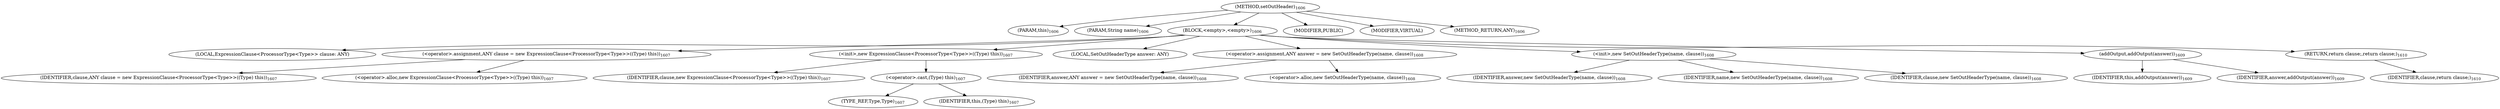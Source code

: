 digraph "setOutHeader" {  
"2879" [label = <(METHOD,setOutHeader)<SUB>1606</SUB>> ]
"423" [label = <(PARAM,this)<SUB>1606</SUB>> ]
"2880" [label = <(PARAM,String name)<SUB>1606</SUB>> ]
"2881" [label = <(BLOCK,&lt;empty&gt;,&lt;empty&gt;)<SUB>1606</SUB>> ]
"425" [label = <(LOCAL,ExpressionClause&lt;ProcessorType&lt;Type&gt;&gt; clause: ANY)> ]
"2882" [label = <(&lt;operator&gt;.assignment,ANY clause = new ExpressionClause&lt;ProcessorType&lt;Type&gt;&gt;((Type) this))<SUB>1607</SUB>> ]
"2883" [label = <(IDENTIFIER,clause,ANY clause = new ExpressionClause&lt;ProcessorType&lt;Type&gt;&gt;((Type) this))<SUB>1607</SUB>> ]
"2884" [label = <(&lt;operator&gt;.alloc,new ExpressionClause&lt;ProcessorType&lt;Type&gt;&gt;((Type) this))<SUB>1607</SUB>> ]
"2885" [label = <(&lt;init&gt;,new ExpressionClause&lt;ProcessorType&lt;Type&gt;&gt;((Type) this))<SUB>1607</SUB>> ]
"424" [label = <(IDENTIFIER,clause,new ExpressionClause&lt;ProcessorType&lt;Type&gt;&gt;((Type) this))<SUB>1607</SUB>> ]
"2886" [label = <(&lt;operator&gt;.cast,(Type) this)<SUB>1607</SUB>> ]
"2887" [label = <(TYPE_REF,Type,Type)<SUB>1607</SUB>> ]
"422" [label = <(IDENTIFIER,this,(Type) this)<SUB>1607</SUB>> ]
"427" [label = <(LOCAL,SetOutHeaderType answer: ANY)> ]
"2888" [label = <(&lt;operator&gt;.assignment,ANY answer = new SetOutHeaderType(name, clause))<SUB>1608</SUB>> ]
"2889" [label = <(IDENTIFIER,answer,ANY answer = new SetOutHeaderType(name, clause))<SUB>1608</SUB>> ]
"2890" [label = <(&lt;operator&gt;.alloc,new SetOutHeaderType(name, clause))<SUB>1608</SUB>> ]
"2891" [label = <(&lt;init&gt;,new SetOutHeaderType(name, clause))<SUB>1608</SUB>> ]
"426" [label = <(IDENTIFIER,answer,new SetOutHeaderType(name, clause))<SUB>1608</SUB>> ]
"2892" [label = <(IDENTIFIER,name,new SetOutHeaderType(name, clause))<SUB>1608</SUB>> ]
"2893" [label = <(IDENTIFIER,clause,new SetOutHeaderType(name, clause))<SUB>1608</SUB>> ]
"2894" [label = <(addOutput,addOutput(answer))<SUB>1609</SUB>> ]
"428" [label = <(IDENTIFIER,this,addOutput(answer))<SUB>1609</SUB>> ]
"2895" [label = <(IDENTIFIER,answer,addOutput(answer))<SUB>1609</SUB>> ]
"2896" [label = <(RETURN,return clause;,return clause;)<SUB>1610</SUB>> ]
"2897" [label = <(IDENTIFIER,clause,return clause;)<SUB>1610</SUB>> ]
"2898" [label = <(MODIFIER,PUBLIC)> ]
"2899" [label = <(MODIFIER,VIRTUAL)> ]
"2900" [label = <(METHOD_RETURN,ANY)<SUB>1606</SUB>> ]
  "2879" -> "423" 
  "2879" -> "2880" 
  "2879" -> "2881" 
  "2879" -> "2898" 
  "2879" -> "2899" 
  "2879" -> "2900" 
  "2881" -> "425" 
  "2881" -> "2882" 
  "2881" -> "2885" 
  "2881" -> "427" 
  "2881" -> "2888" 
  "2881" -> "2891" 
  "2881" -> "2894" 
  "2881" -> "2896" 
  "2882" -> "2883" 
  "2882" -> "2884" 
  "2885" -> "424" 
  "2885" -> "2886" 
  "2886" -> "2887" 
  "2886" -> "422" 
  "2888" -> "2889" 
  "2888" -> "2890" 
  "2891" -> "426" 
  "2891" -> "2892" 
  "2891" -> "2893" 
  "2894" -> "428" 
  "2894" -> "2895" 
  "2896" -> "2897" 
}
